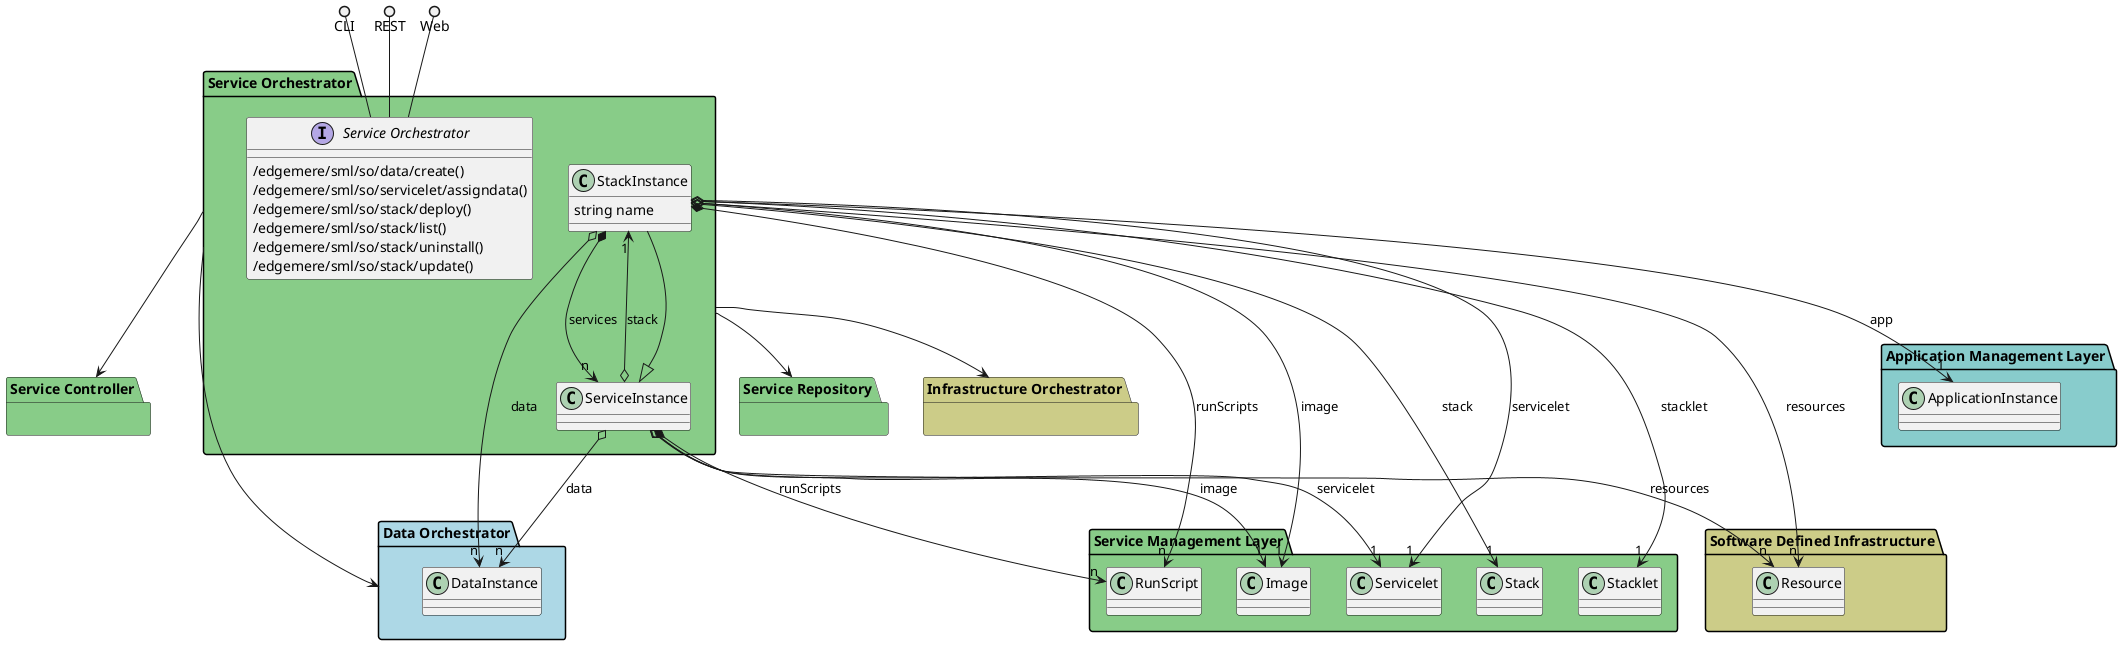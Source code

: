 @startuml


package "Service Controller" #88cc88 {
    }

package "Service Repository" #88cc88 {
    }

package "Data Orchestrator" #lightblue {
    
        class DataInstance {
        }
    }

package "Infrastructure Orchestrator" #cccc88 {
    }

package "Service Management Layer" #88cc88 {
    
        class Image {
        }
    
        class Servicelet {
        }
    
        class RunScript {
        }
    
        class Stack {
        }
    
        class Stacklet {
        }
    }

package "Software Defined Infrastructure" #cccc88 {
    
        class Resource {
        }
    }

package "Service Orchestrator" #88cc88 {
    
        class StackInstance {
        }
    
        class ServiceInstance {
        }
    }

package "Application Management Layer" #88cccc {
    
        class ApplicationInstance {
        }
    }


package "Service Orchestrator" #88cc88 {

    interface "Service Orchestrator" as i {
            /edgemere/sml/so/data/create()
            /edgemere/sml/so/servicelet/assigndata()
            /edgemere/sml/so/stack/deploy()
            /edgemere/sml/so/stack/list()
            /edgemere/sml/so/stack/uninstall()
            /edgemere/sml/so/stack/update()
    
    }
}

CLI ()-- i
REST ()-- i
Web ()-- i

package "Service Orchestrator" #88cc88 {
        class "ServiceInstance" {
                    }
                ServiceInstance o--> "1" Image : image
                        ServiceInstance o--> "n" DataInstance : data
                        ServiceInstance o--> "n" Resource : resources
                        ServiceInstance o--> "1" Servicelet : servicelet
                        ServiceInstance o--> "1" StackInstance : stack
                        ServiceInstance *--> "n" RunScript : runScripts
            
    
    class "StackInstance" {
                 string name
                    }
                StackInstance o--> "1" ApplicationInstance : app
                        StackInstance o--> "1" Stack : stack
                        StackInstance o--> "1" Stacklet : stacklet
                        StackInstance *--> "n" ServiceInstance : services
                        StackInstance o--> "1" Image : image
                        StackInstance o--> "n" DataInstance : data
                        StackInstance o--> "n" Resource : resources
                        StackInstance o--> "1" Servicelet : servicelet
                        StackInstance *--> "n" RunScript : runScripts
            
    
        ServiceInstance <|-- StackInstance
    

}


    "Service Orchestrator" --> "Service Controller"

    "Service Orchestrator" --> "Service Repository"

    "Service Orchestrator" --> "Data Orchestrator"

    "Service Orchestrator" --> "Infrastructure Orchestrator"


@enduml
